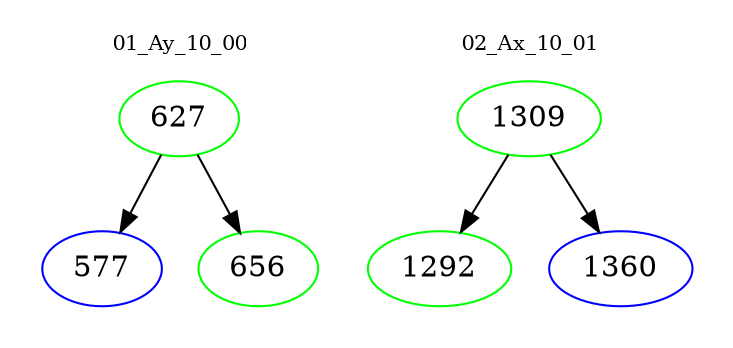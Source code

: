 digraph{
subgraph cluster_0 {
color = white
label = "01_Ay_10_00";
fontsize=10;
T0_627 [label="627", color="green"]
T0_627 -> T0_577 [color="black"]
T0_577 [label="577", color="blue"]
T0_627 -> T0_656 [color="black"]
T0_656 [label="656", color="green"]
}
subgraph cluster_1 {
color = white
label = "02_Ax_10_01";
fontsize=10;
T1_1309 [label="1309", color="green"]
T1_1309 -> T1_1292 [color="black"]
T1_1292 [label="1292", color="green"]
T1_1309 -> T1_1360 [color="black"]
T1_1360 [label="1360", color="blue"]
}
}
